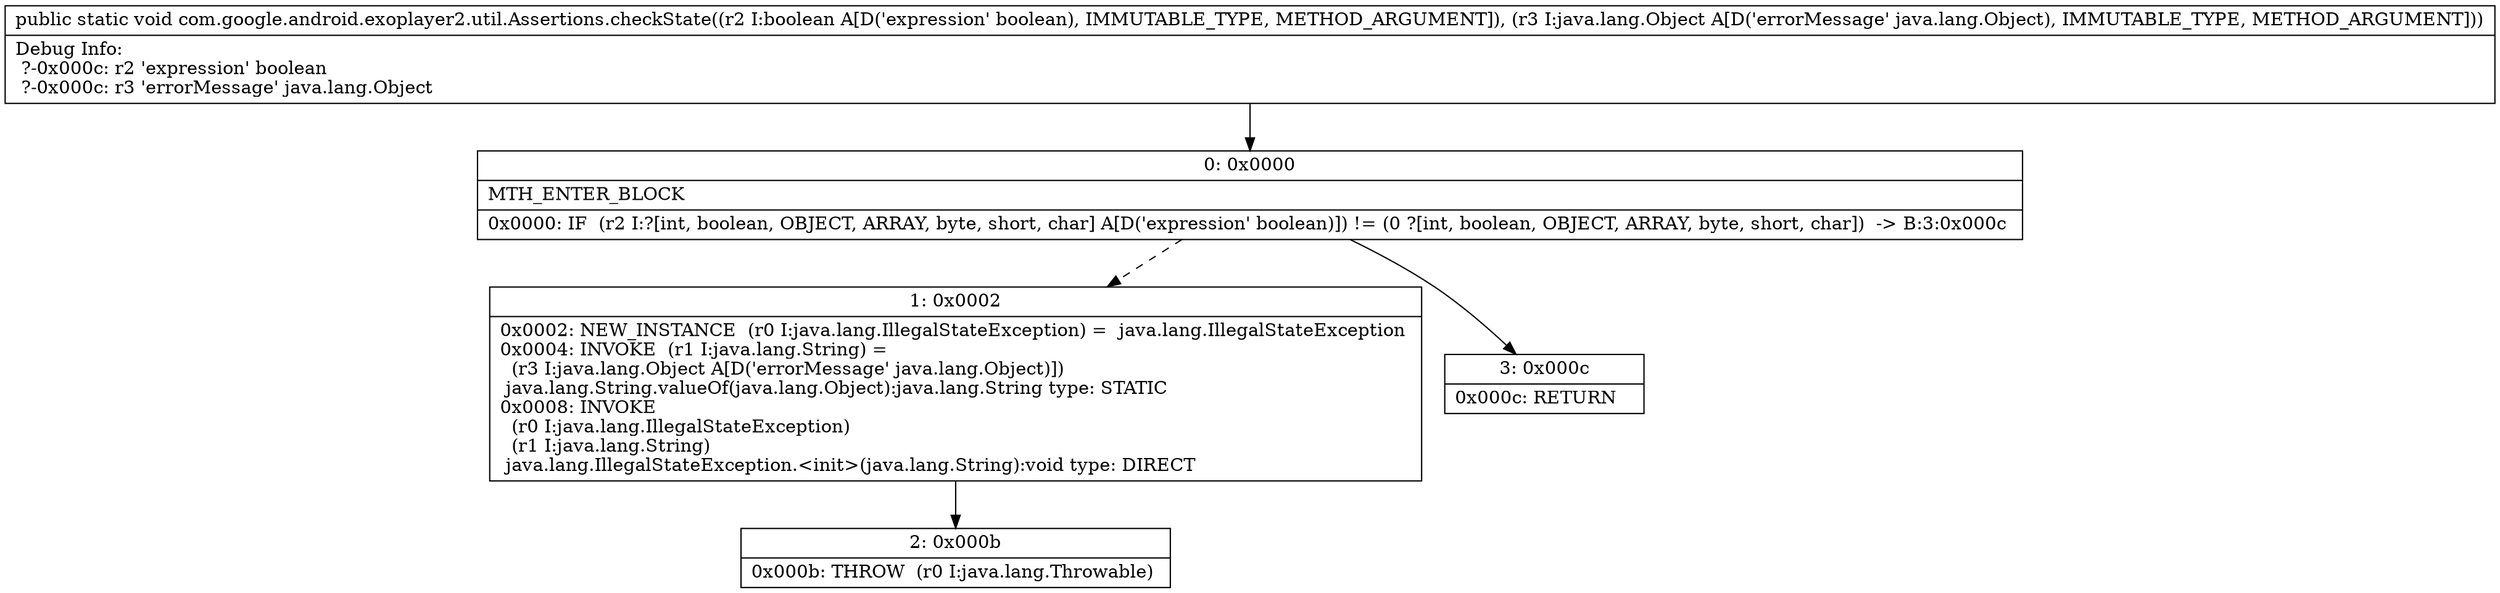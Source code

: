 digraph "CFG forcom.google.android.exoplayer2.util.Assertions.checkState(ZLjava\/lang\/Object;)V" {
Node_0 [shape=record,label="{0\:\ 0x0000|MTH_ENTER_BLOCK\l|0x0000: IF  (r2 I:?[int, boolean, OBJECT, ARRAY, byte, short, char] A[D('expression' boolean)]) != (0 ?[int, boolean, OBJECT, ARRAY, byte, short, char])  \-\> B:3:0x000c \l}"];
Node_1 [shape=record,label="{1\:\ 0x0002|0x0002: NEW_INSTANCE  (r0 I:java.lang.IllegalStateException) =  java.lang.IllegalStateException \l0x0004: INVOKE  (r1 I:java.lang.String) = \l  (r3 I:java.lang.Object A[D('errorMessage' java.lang.Object)])\l java.lang.String.valueOf(java.lang.Object):java.lang.String type: STATIC \l0x0008: INVOKE  \l  (r0 I:java.lang.IllegalStateException)\l  (r1 I:java.lang.String)\l java.lang.IllegalStateException.\<init\>(java.lang.String):void type: DIRECT \l}"];
Node_2 [shape=record,label="{2\:\ 0x000b|0x000b: THROW  (r0 I:java.lang.Throwable) \l}"];
Node_3 [shape=record,label="{3\:\ 0x000c|0x000c: RETURN   \l}"];
MethodNode[shape=record,label="{public static void com.google.android.exoplayer2.util.Assertions.checkState((r2 I:boolean A[D('expression' boolean), IMMUTABLE_TYPE, METHOD_ARGUMENT]), (r3 I:java.lang.Object A[D('errorMessage' java.lang.Object), IMMUTABLE_TYPE, METHOD_ARGUMENT]))  | Debug Info:\l  ?\-0x000c: r2 'expression' boolean\l  ?\-0x000c: r3 'errorMessage' java.lang.Object\l}"];
MethodNode -> Node_0;
Node_0 -> Node_1[style=dashed];
Node_0 -> Node_3;
Node_1 -> Node_2;
}


